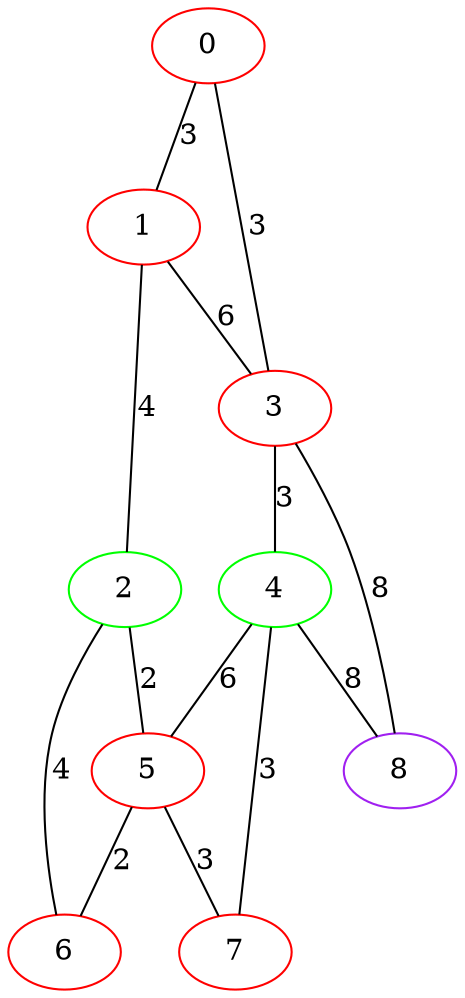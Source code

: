 graph "" {
0 [color=red, weight=1];
1 [color=red, weight=1];
2 [color=green, weight=2];
3 [color=red, weight=1];
4 [color=green, weight=2];
5 [color=red, weight=1];
6 [color=red, weight=1];
7 [color=red, weight=1];
8 [color=purple, weight=4];
0 -- 1  [key=0, label=3];
0 -- 3  [key=0, label=3];
1 -- 2  [key=0, label=4];
1 -- 3  [key=0, label=6];
2 -- 5  [key=0, label=2];
2 -- 6  [key=0, label=4];
3 -- 4  [key=0, label=3];
3 -- 8  [key=0, label=8];
4 -- 8  [key=0, label=8];
4 -- 5  [key=0, label=6];
4 -- 7  [key=0, label=3];
5 -- 6  [key=0, label=2];
5 -- 7  [key=0, label=3];
}

